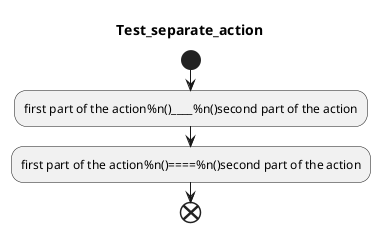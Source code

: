 {
  "sha1": "5fiinvns80daaakjx8gtsqajvwr0q2z",
  "insertion": {
    "when": "2024-05-30T20:48:20.734Z",
    "user": "plantuml@gmail.com"
  }
}
@startuml
TITLE Test_separate_action
start
:first part of the action%n()____%n()second part of the action;

:first part of the action%n()====%n()second part of the action;
end
@enduml
